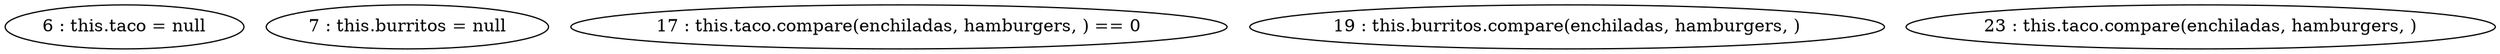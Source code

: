 digraph G {
"6 : this.taco = null"
"7 : this.burritos = null"
"17 : this.taco.compare(enchiladas, hamburgers, ) == 0"
"19 : this.burritos.compare(enchiladas, hamburgers, )"
"23 : this.taco.compare(enchiladas, hamburgers, )"
}
